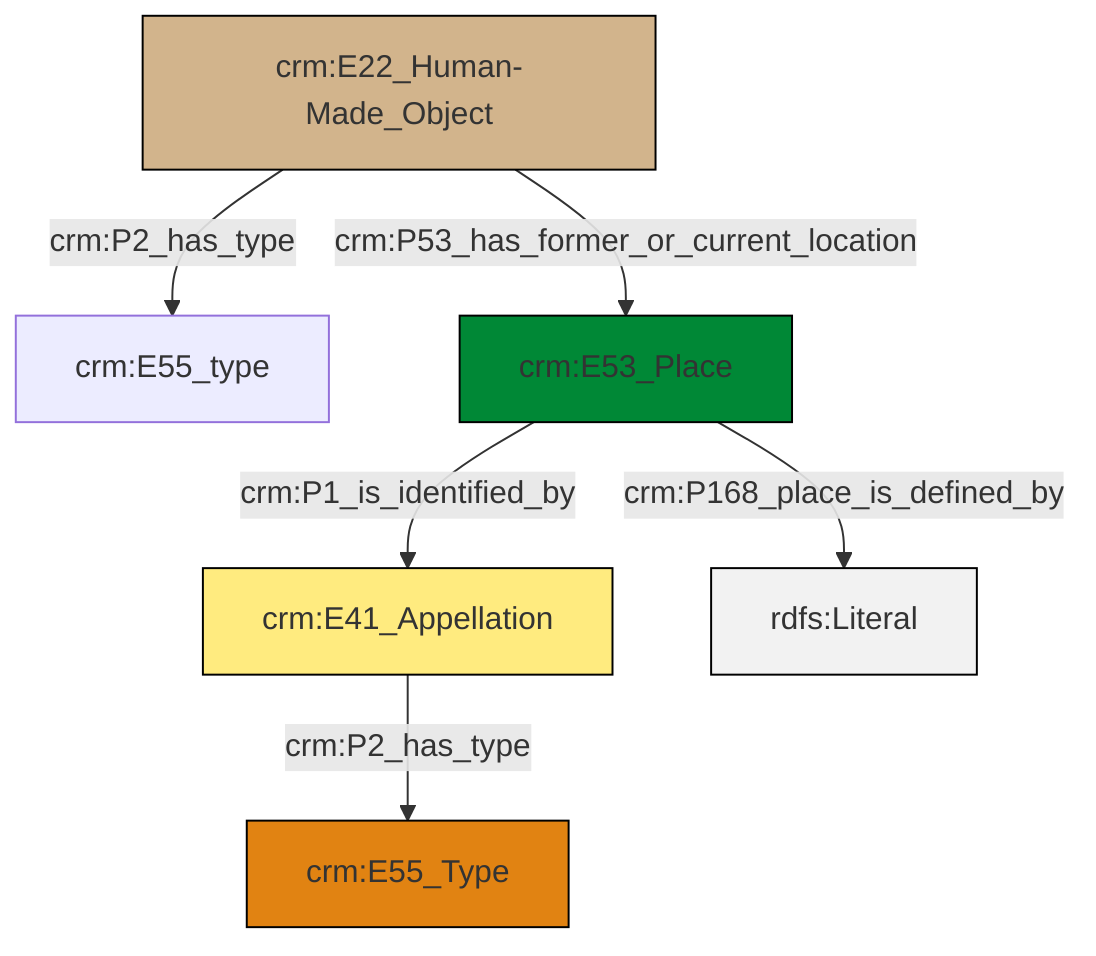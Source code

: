graph TD
classDef Literal fill:#f2f2f2,stroke:#000000;
classDef CRM_Entity fill:#FFFFFF,stroke:#000000;
classDef Temporal_Entity fill:#00C9E6, stroke:#000000;
classDef Type fill:#E18312, stroke:#000000;
classDef Time-Span fill:#2C9C91, stroke:#000000;
classDef Appellation fill:#FFEB7F, stroke:#000000;
classDef Place fill:#008836, stroke:#000000;
classDef Persistent_Item fill:#B266B2, stroke:#000000;
classDef Conceptual_Object fill:#FFD700, stroke:#000000;
classDef Physical_Thing fill:#D2B48C, stroke:#000000;
classDef Actor fill:#f58aad, stroke:#000000;
classDef PC_Classes fill:#4ce600, stroke:#000000;
classDef Multi fill:#cccccc,stroke:#000000;

2["crm:E41_Appellation"]:::Appellation -->|crm:P2_has_type| 3["crm:E55_Type"]:::Type
5["crm:E22_Human-Made_Object"]:::Physical_Thing -->|crm:P53_has_former_or_current_location| 6["crm:E53_Place"]:::Place
5["crm:E22_Human-Made_Object"]:::Physical_Thing -->|crm:P2_has_type| 0["crm:E55_type"]:::Default
6["crm:E53_Place"]:::Place -->|crm:P1_is_identified_by| 2["crm:E41_Appellation"]:::Appellation
6["crm:E53_Place"]:::Place -->|crm:P168_place_is_defined_by| 10[rdfs:Literal]:::Literal